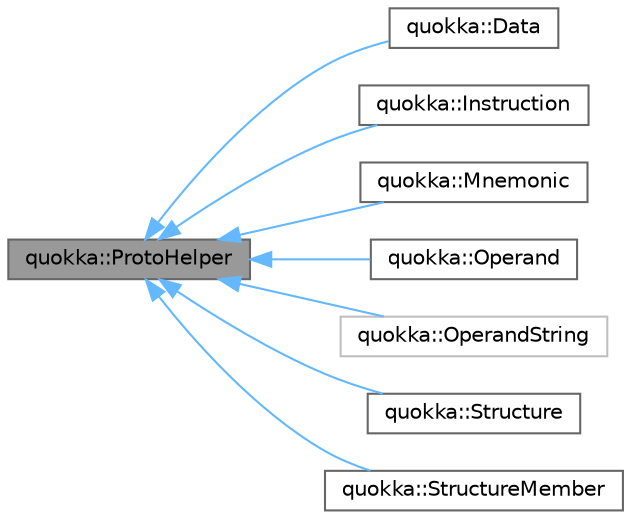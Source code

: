 digraph "quokka::ProtoHelper"
{
 // LATEX_PDF_SIZE
  bgcolor="transparent";
  edge [fontname=Helvetica,fontsize=10,labelfontname=Helvetica,labelfontsize=10];
  node [fontname=Helvetica,fontsize=10,shape=box,height=0.2,width=0.4];
  rankdir="LR";
  Node1 [id="Node000001",label="quokka::ProtoHelper",height=0.2,width=0.4,color="gray40", fillcolor="grey60", style="filled", fontcolor="black",tooltip=" "];
  Node1 -> Node2 [id="edge1_Node000001_Node000002",dir="back",color="steelblue1",style="solid",tooltip=" "];
  Node2 [id="Node000002",label="quokka::Data",height=0.2,width=0.4,color="gray40", fillcolor="white", style="filled",URL="$classquokka_1_1Data.html",tooltip=" "];
  Node1 -> Node3 [id="edge2_Node000001_Node000003",dir="back",color="steelblue1",style="solid",tooltip=" "];
  Node3 [id="Node000003",label="quokka::Instruction",height=0.2,width=0.4,color="gray40", fillcolor="white", style="filled",URL="$classquokka_1_1Instruction.html",tooltip=" "];
  Node1 -> Node4 [id="edge3_Node000001_Node000004",dir="back",color="steelblue1",style="solid",tooltip=" "];
  Node4 [id="Node000004",label="quokka::Mnemonic",height=0.2,width=0.4,color="gray40", fillcolor="white", style="filled",URL="$classquokka_1_1Mnemonic.html",tooltip=" "];
  Node1 -> Node5 [id="edge4_Node000001_Node000005",dir="back",color="steelblue1",style="solid",tooltip=" "];
  Node5 [id="Node000005",label="quokka::Operand",height=0.2,width=0.4,color="gray40", fillcolor="white", style="filled",URL="$classquokka_1_1Operand.html",tooltip=" "];
  Node1 -> Node6 [id="edge5_Node000001_Node000006",dir="back",color="steelblue1",style="solid",tooltip=" "];
  Node6 [id="Node000006",label="quokka::OperandString",height=0.2,width=0.4,color="grey75", fillcolor="white", style="filled",URL="$classquokka_1_1OperandString.html",tooltip=" "];
  Node1 -> Node7 [id="edge6_Node000001_Node000007",dir="back",color="steelblue1",style="solid",tooltip=" "];
  Node7 [id="Node000007",label="quokka::Structure",height=0.2,width=0.4,color="gray40", fillcolor="white", style="filled",URL="$classquokka_1_1Structure.html",tooltip=" "];
  Node1 -> Node8 [id="edge7_Node000001_Node000008",dir="back",color="steelblue1",style="solid",tooltip=" "];
  Node8 [id="Node000008",label="quokka::StructureMember",height=0.2,width=0.4,color="gray40", fillcolor="white", style="filled",URL="$structquokka_1_1StructureMember.html",tooltip=" "];
}
